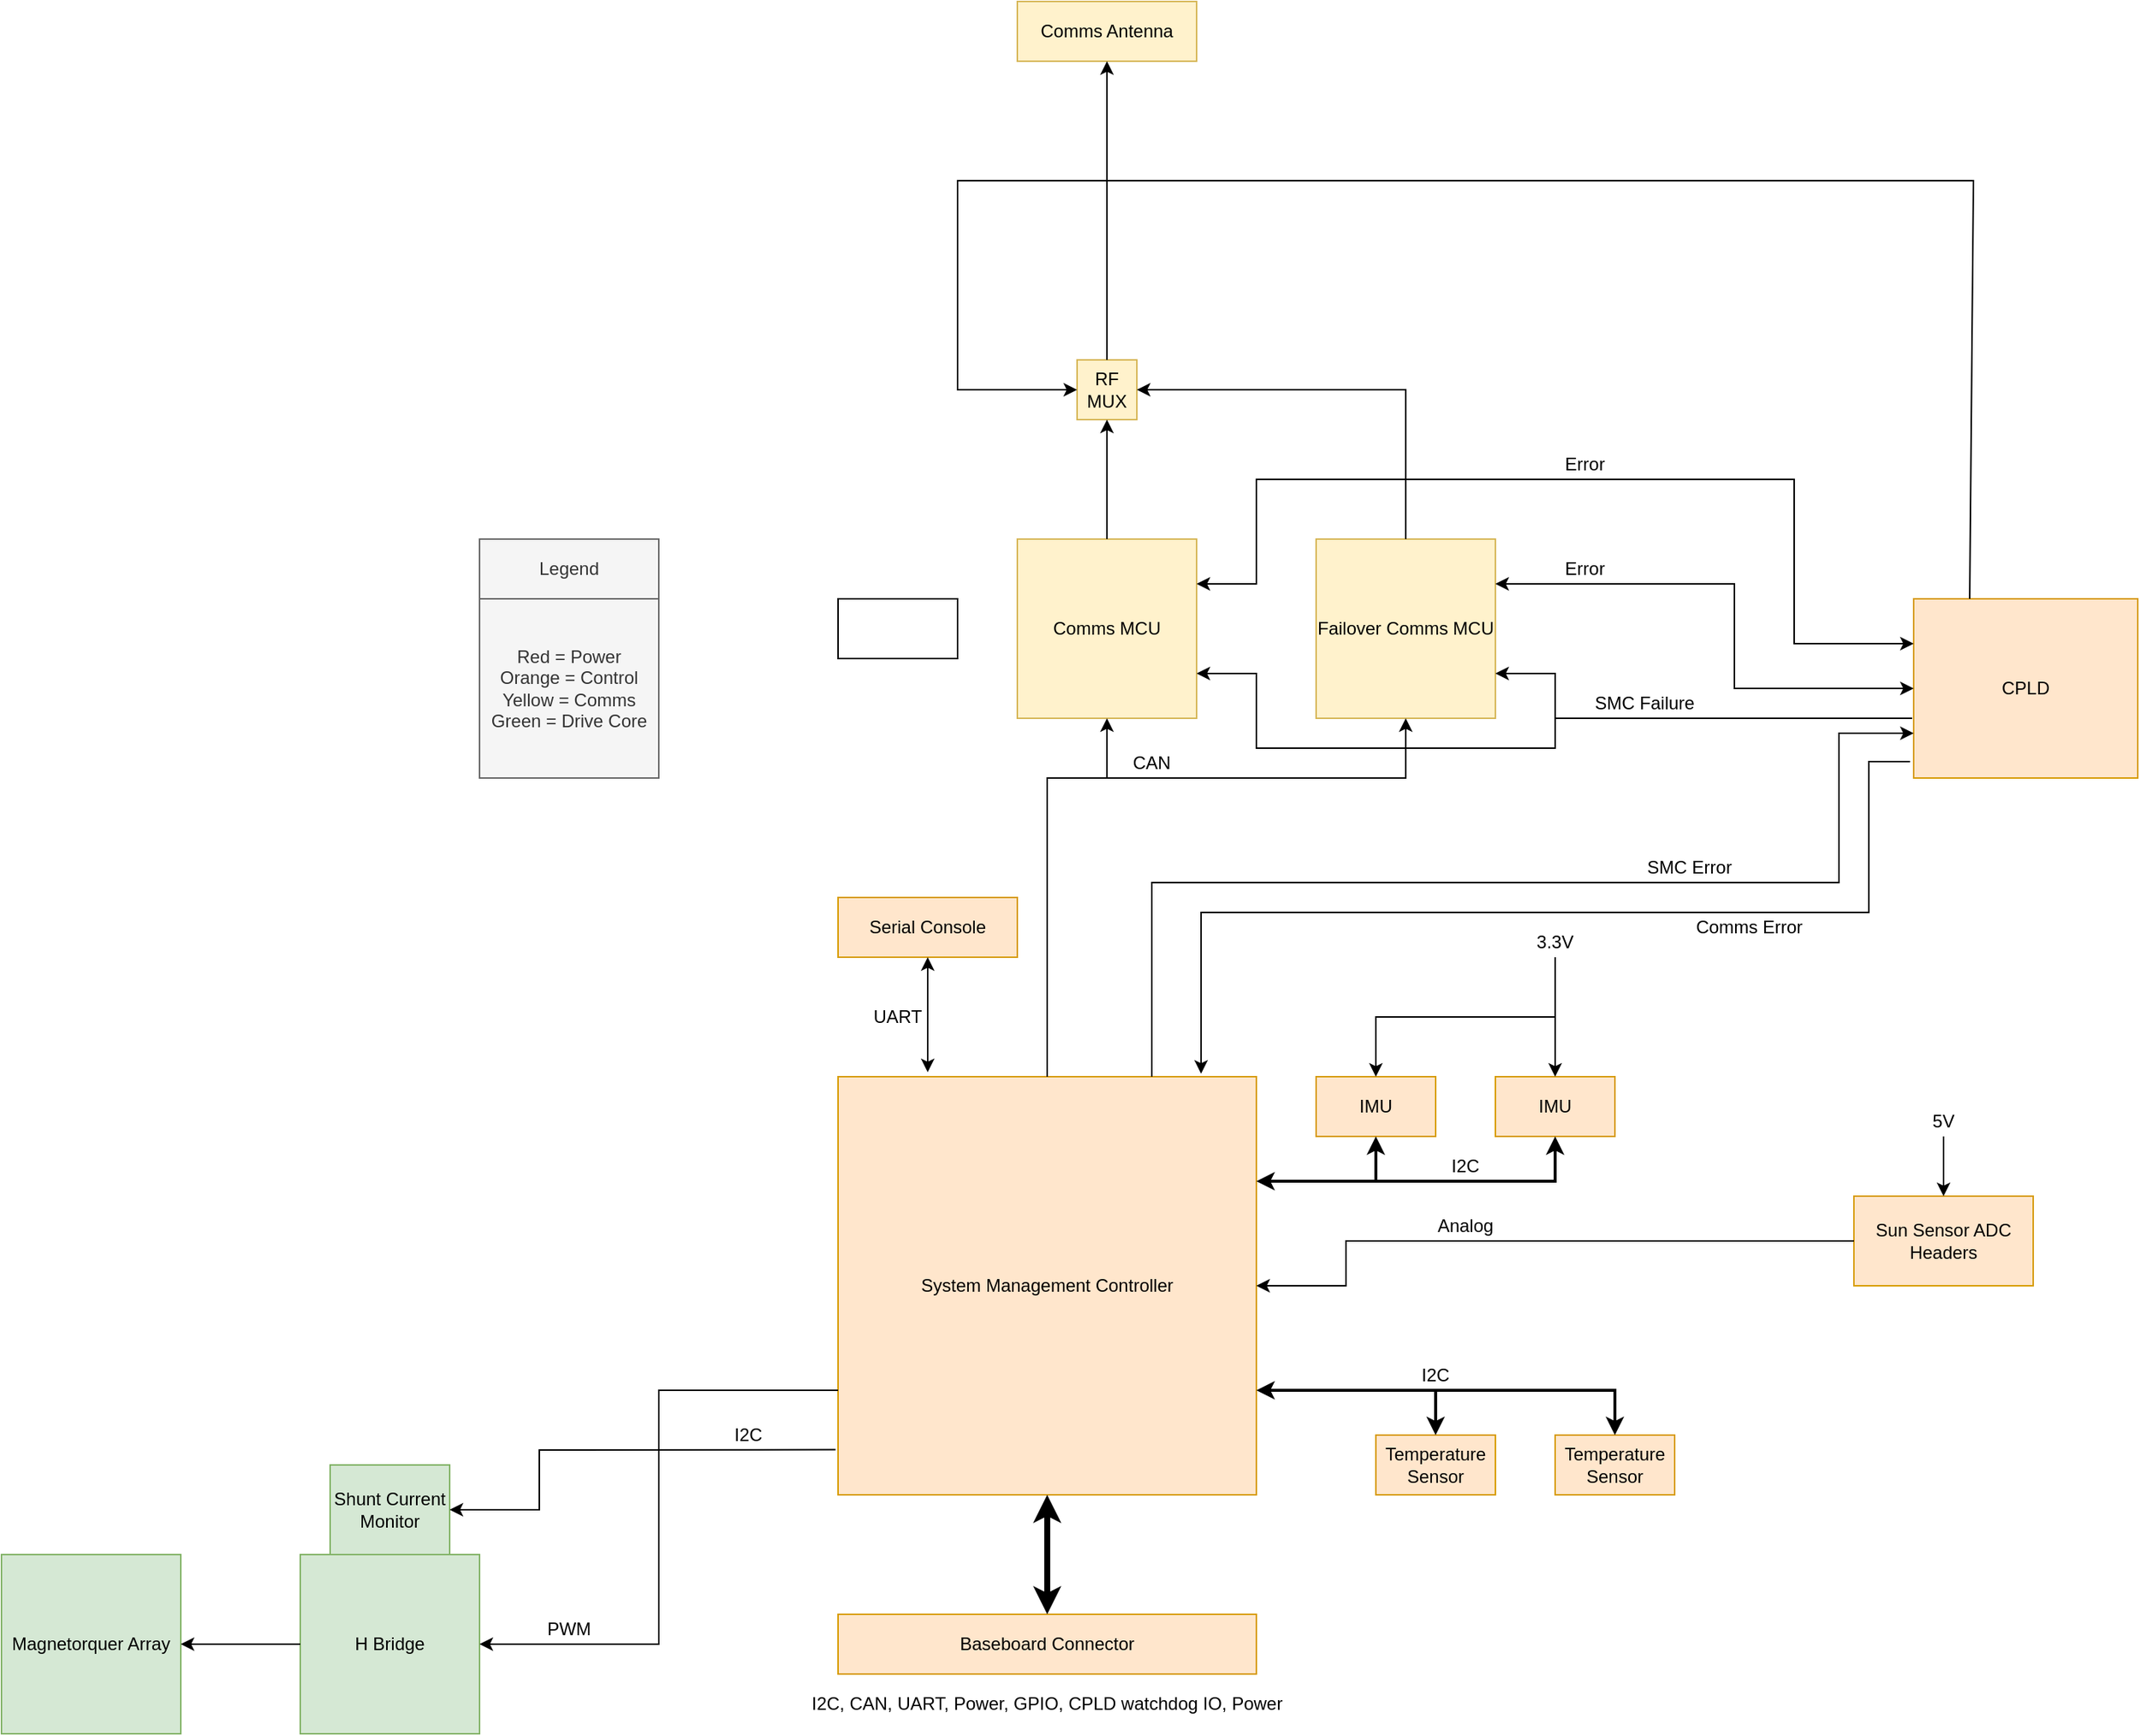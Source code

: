 <mxfile version="13.5.7" type="device"><diagram id="iG2aKO-w3n2W33NzEveG" name="Page-1"><mxGraphModel dx="2272" dy="1922" grid="1" gridSize="10" guides="1" tooltips="1" connect="1" arrows="1" fold="1" page="1" pageScale="1" pageWidth="850" pageHeight="1100" math="0" shadow="0"><root><mxCell id="0"/><mxCell id="1" parent="0"/><mxCell id="vaV3dqy6vKF8Iqe4W89J-3" value="Comms Antenna" style="rounded=0;whiteSpace=wrap;html=1;fillColor=#fff2cc;strokeColor=#d6b656;" parent="1" vertex="1"><mxGeometry x="400" y="-480" width="120" height="40" as="geometry"/></mxCell><mxCell id="vaV3dqy6vKF8Iqe4W89J-4" value="Legend" style="rounded=0;whiteSpace=wrap;html=1;fillColor=#f5f5f5;strokeColor=#666666;fontColor=#333333;" parent="1" vertex="1"><mxGeometry x="40" y="-120" width="120" height="40" as="geometry"/></mxCell><mxCell id="vaV3dqy6vKF8Iqe4W89J-5" value="Red = Power&lt;br&gt;Orange = Control&lt;br&gt;Yellow = Comms&lt;br&gt;Green = Drive Core" style="rounded=0;whiteSpace=wrap;html=1;fillColor=#f5f5f5;strokeColor=#666666;fontColor=#333333;" parent="1" vertex="1"><mxGeometry x="40" y="-80" width="120" height="120" as="geometry"/></mxCell><mxCell id="vaV3dqy6vKF8Iqe4W89J-6" value="Serial Console" style="rounded=0;whiteSpace=wrap;html=1;fillColor=#ffe6cc;strokeColor=#d79b00;" parent="1" vertex="1"><mxGeometry x="280" y="120" width="120" height="40" as="geometry"/></mxCell><mxCell id="vaV3dqy6vKF8Iqe4W89J-9" value="System Management Controller" style="rounded=0;whiteSpace=wrap;html=1;fillColor=#ffe6cc;strokeColor=#d79b00;" parent="1" vertex="1"><mxGeometry x="280" y="240" width="280" height="280" as="geometry"/></mxCell><mxCell id="vaV3dqy6vKF8Iqe4W89J-14" value="" style="endArrow=classic;startArrow=classic;html=1;entryX=0.5;entryY=1;entryDx=0;entryDy=0;" parent="1" target="vaV3dqy6vKF8Iqe4W89J-6" edge="1"><mxGeometry width="50" height="50" relative="1" as="geometry"><mxPoint x="340" y="237" as="sourcePoint"/><mxPoint x="340" y="200" as="targetPoint"/></mxGeometry></mxCell><mxCell id="vaV3dqy6vKF8Iqe4W89J-18" value="Comms MCU" style="rounded=0;whiteSpace=wrap;html=1;fillColor=#fff2cc;strokeColor=#d6b656;" parent="1" vertex="1"><mxGeometry x="400" y="-120" width="120" height="120" as="geometry"/></mxCell><mxCell id="vaV3dqy6vKF8Iqe4W89J-19" value="Failover Comms MCU" style="rounded=0;whiteSpace=wrap;html=1;fillColor=#fff2cc;strokeColor=#d6b656;" parent="1" vertex="1"><mxGeometry x="600" y="-120" width="120" height="120" as="geometry"/></mxCell><mxCell id="vaV3dqy6vKF8Iqe4W89J-23" value="" style="endArrow=classic;html=1;entryX=0.5;entryY=1;entryDx=0;entryDy=0;exitX=0.5;exitY=0;exitDx=0;exitDy=0;rounded=0;" parent="1" source="vaV3dqy6vKF8Iqe4W89J-9" target="vaV3dqy6vKF8Iqe4W89J-18" edge="1"><mxGeometry width="50" height="50" relative="1" as="geometry"><mxPoint x="540" y="130" as="sourcePoint"/><mxPoint x="590" y="80" as="targetPoint"/><Array as="points"><mxPoint x="420" y="40"/><mxPoint x="460" y="40"/></Array></mxGeometry></mxCell><mxCell id="vaV3dqy6vKF8Iqe4W89J-24" value="" style="endArrow=classic;html=1;entryX=0.5;entryY=1;entryDx=0;entryDy=0;rounded=0;" parent="1" target="vaV3dqy6vKF8Iqe4W89J-19" edge="1"><mxGeometry width="50" height="50" relative="1" as="geometry"><mxPoint x="460" y="40" as="sourcePoint"/><mxPoint x="590" y="80" as="targetPoint"/><Array as="points"><mxPoint x="660" y="40"/></Array></mxGeometry></mxCell><mxCell id="vaV3dqy6vKF8Iqe4W89J-25" value="CAN" style="text;html=1;strokeColor=none;fillColor=none;align=center;verticalAlign=middle;whiteSpace=wrap;rounded=0;" parent="1" vertex="1"><mxGeometry x="470" y="20" width="40" height="20" as="geometry"/></mxCell><mxCell id="vaV3dqy6vKF8Iqe4W89J-27" value="RF MUX" style="rounded=0;whiteSpace=wrap;html=1;fillColor=#fff2cc;strokeColor=#d6b656;" parent="1" vertex="1"><mxGeometry x="440" y="-240" width="40" height="40" as="geometry"/></mxCell><mxCell id="vaV3dqy6vKF8Iqe4W89J-28" value="" style="endArrow=classic;html=1;entryX=0.5;entryY=1;entryDx=0;entryDy=0;exitX=0.5;exitY=0;exitDx=0;exitDy=0;" parent="1" source="vaV3dqy6vKF8Iqe4W89J-18" target="vaV3dqy6vKF8Iqe4W89J-27" edge="1"><mxGeometry width="50" height="50" relative="1" as="geometry"><mxPoint x="530" y="-80" as="sourcePoint"/><mxPoint x="470" y="-190" as="targetPoint"/></mxGeometry></mxCell><mxCell id="vaV3dqy6vKF8Iqe4W89J-29" value="" style="endArrow=classic;html=1;entryX=1;entryY=0.5;entryDx=0;entryDy=0;exitX=0.5;exitY=0;exitDx=0;exitDy=0;rounded=0;" parent="1" source="vaV3dqy6vKF8Iqe4W89J-19" target="vaV3dqy6vKF8Iqe4W89J-27" edge="1"><mxGeometry width="50" height="50" relative="1" as="geometry"><mxPoint x="530" y="-80" as="sourcePoint"/><mxPoint x="580" y="-130" as="targetPoint"/><Array as="points"><mxPoint x="660" y="-220"/></Array></mxGeometry></mxCell><mxCell id="vaV3dqy6vKF8Iqe4W89J-30" value="" style="endArrow=classic;html=1;entryX=0.5;entryY=1;entryDx=0;entryDy=0;exitX=0.5;exitY=0;exitDx=0;exitDy=0;" parent="1" source="vaV3dqy6vKF8Iqe4W89J-27" target="vaV3dqy6vKF8Iqe4W89J-3" edge="1"><mxGeometry width="50" height="50" relative="1" as="geometry"><mxPoint x="530" y="-80" as="sourcePoint"/><mxPoint x="580" y="-130" as="targetPoint"/></mxGeometry></mxCell><mxCell id="vaV3dqy6vKF8Iqe4W89J-39" value="H Bridge" style="rounded=0;whiteSpace=wrap;html=1;fillColor=#d5e8d4;strokeColor=#82b366;" parent="1" vertex="1"><mxGeometry x="-80" y="560" width="120" height="120" as="geometry"/></mxCell><mxCell id="vaV3dqy6vKF8Iqe4W89J-41" value="" style="endArrow=classic;html=1;entryX=1;entryY=0.5;entryDx=0;entryDy=0;exitX=0;exitY=0.75;exitDx=0;exitDy=0;rounded=0;" parent="1" source="vaV3dqy6vKF8Iqe4W89J-9" target="vaV3dqy6vKF8Iqe4W89J-39" edge="1"><mxGeometry width="50" height="50" relative="1" as="geometry"><mxPoint x="250" y="630" as="sourcePoint"/><mxPoint x="90" y="610" as="targetPoint"/><Array as="points"><mxPoint x="160" y="450"/><mxPoint x="160" y="620"/></Array></mxGeometry></mxCell><mxCell id="vaV3dqy6vKF8Iqe4W89J-42" value="Magnetorquer Array" style="rounded=0;whiteSpace=wrap;html=1;fillColor=#d5e8d4;strokeColor=#82b366;" parent="1" vertex="1"><mxGeometry x="-280" y="560" width="120" height="120" as="geometry"/></mxCell><mxCell id="vaV3dqy6vKF8Iqe4W89J-43" value="" style="endArrow=classic;html=1;entryX=1;entryY=0.5;entryDx=0;entryDy=0;exitX=0;exitY=0.5;exitDx=0;exitDy=0;" parent="1" source="vaV3dqy6vKF8Iqe4W89J-39" target="vaV3dqy6vKF8Iqe4W89J-42" edge="1"><mxGeometry width="50" height="50" relative="1" as="geometry"><mxPoint x="60" y="690" as="sourcePoint"/><mxPoint x="110" y="640" as="targetPoint"/></mxGeometry></mxCell><mxCell id="vaV3dqy6vKF8Iqe4W89J-44" value="PWM" style="text;html=1;strokeColor=none;fillColor=none;align=center;verticalAlign=middle;whiteSpace=wrap;rounded=0;" parent="1" vertex="1"><mxGeometry x="80" y="600" width="40" height="20" as="geometry"/></mxCell><mxCell id="vaV3dqy6vKF8Iqe4W89J-46" value="Shunt Current Monitor" style="rounded=0;whiteSpace=wrap;html=1;fillColor=#d5e8d4;strokeColor=#82b366;" parent="1" vertex="1"><mxGeometry x="-60" y="500" width="80" height="60" as="geometry"/></mxCell><mxCell id="vaV3dqy6vKF8Iqe4W89J-49" value="" style="endArrow=classic;html=1;entryX=1;entryY=0.5;entryDx=0;entryDy=0;exitX=-0.006;exitY=0.892;exitDx=0;exitDy=0;exitPerimeter=0;rounded=0;" parent="1" source="vaV3dqy6vKF8Iqe4W89J-9" target="vaV3dqy6vKF8Iqe4W89J-46" edge="1"><mxGeometry width="50" height="50" relative="1" as="geometry"><mxPoint x="140" y="570" as="sourcePoint"/><mxPoint x="190" y="520" as="targetPoint"/><Array as="points"><mxPoint x="80" y="490"/><mxPoint x="80" y="530"/></Array></mxGeometry></mxCell><mxCell id="vaV3dqy6vKF8Iqe4W89J-50" value="I2C" style="text;html=1;strokeColor=none;fillColor=none;align=center;verticalAlign=middle;whiteSpace=wrap;rounded=0;" parent="1" vertex="1"><mxGeometry x="200" y="470" width="40" height="20" as="geometry"/></mxCell><mxCell id="vaV3dqy6vKF8Iqe4W89J-51" value="IMU" style="rounded=0;whiteSpace=wrap;html=1;fillColor=#ffe6cc;strokeColor=#d79b00;" parent="1" vertex="1"><mxGeometry x="600" y="240" width="80" height="40" as="geometry"/></mxCell><mxCell id="vaV3dqy6vKF8Iqe4W89J-53" value="IMU" style="rounded=0;whiteSpace=wrap;html=1;fillColor=#ffe6cc;strokeColor=#d79b00;" parent="1" vertex="1"><mxGeometry x="720" y="240" width="80" height="40" as="geometry"/></mxCell><mxCell id="vaV3dqy6vKF8Iqe4W89J-56" value="" style="endArrow=classic;startArrow=classic;html=1;entryX=0.5;entryY=1;entryDx=0;entryDy=0;exitX=1;exitY=0.25;exitDx=0;exitDy=0;rounded=0;strokeWidth=2;" parent="1" source="vaV3dqy6vKF8Iqe4W89J-9" target="vaV3dqy6vKF8Iqe4W89J-53" edge="1"><mxGeometry width="50" height="50" relative="1" as="geometry"><mxPoint x="790" y="410" as="sourcePoint"/><mxPoint x="880" y="280" as="targetPoint"/><Array as="points"><mxPoint x="760" y="310"/></Array></mxGeometry></mxCell><mxCell id="vaV3dqy6vKF8Iqe4W89J-58" value="" style="endArrow=classic;html=1;entryX=0.5;entryY=1;entryDx=0;entryDy=0;strokeWidth=2;" parent="1" target="vaV3dqy6vKF8Iqe4W89J-51" edge="1"><mxGeometry width="50" height="50" relative="1" as="geometry"><mxPoint x="640" y="310" as="sourcePoint"/><mxPoint x="830" y="350" as="targetPoint"/></mxGeometry></mxCell><mxCell id="vaV3dqy6vKF8Iqe4W89J-62" value="" style="endArrow=classic;html=1;entryX=0.5;entryY=0;entryDx=0;entryDy=0;" parent="1" target="vaV3dqy6vKF8Iqe4W89J-53" edge="1"><mxGeometry width="50" height="50" relative="1" as="geometry"><mxPoint x="760" y="160" as="sourcePoint"/><mxPoint x="830" y="300" as="targetPoint"/></mxGeometry></mxCell><mxCell id="vaV3dqy6vKF8Iqe4W89J-63" value="" style="endArrow=classic;html=1;entryX=0.5;entryY=0;entryDx=0;entryDy=0;rounded=0;" parent="1" target="vaV3dqy6vKF8Iqe4W89J-51" edge="1"><mxGeometry width="50" height="50" relative="1" as="geometry"><mxPoint x="760" y="200" as="sourcePoint"/><mxPoint x="830" y="300" as="targetPoint"/><Array as="points"><mxPoint x="640" y="200"/></Array></mxGeometry></mxCell><mxCell id="vaV3dqy6vKF8Iqe4W89J-65" value="3.3V" style="text;html=1;strokeColor=none;fillColor=none;align=center;verticalAlign=middle;whiteSpace=wrap;rounded=0;" parent="1" vertex="1"><mxGeometry x="740" y="140" width="40" height="20" as="geometry"/></mxCell><mxCell id="vaV3dqy6vKF8Iqe4W89J-69" value="Sun Sensor ADC Headers" style="rounded=0;whiteSpace=wrap;html=1;fillColor=#ffe6cc;strokeColor=#d79b00;" parent="1" vertex="1"><mxGeometry x="960" y="320" width="120" height="60" as="geometry"/></mxCell><mxCell id="vaV3dqy6vKF8Iqe4W89J-71" value="" style="endArrow=classic;html=1;entryX=1;entryY=0.5;entryDx=0;entryDy=0;exitX=0;exitY=0.5;exitDx=0;exitDy=0;rounded=0;" parent="1" source="vaV3dqy6vKF8Iqe4W89J-69" target="vaV3dqy6vKF8Iqe4W89J-9" edge="1"><mxGeometry width="50" height="50" relative="1" as="geometry"><mxPoint x="790" y="410" as="sourcePoint"/><mxPoint x="840" y="360" as="targetPoint"/><Array as="points"><mxPoint x="620" y="350"/><mxPoint x="620" y="380"/></Array></mxGeometry></mxCell><mxCell id="vaV3dqy6vKF8Iqe4W89J-72" value="" style="endArrow=classic;html=1;entryX=0.5;entryY=0;entryDx=0;entryDy=0;" parent="1" target="vaV3dqy6vKF8Iqe4W89J-69" edge="1"><mxGeometry width="50" height="50" relative="1" as="geometry"><mxPoint x="1020" y="280" as="sourcePoint"/><mxPoint x="1000" y="280" as="targetPoint"/></mxGeometry></mxCell><mxCell id="vaV3dqy6vKF8Iqe4W89J-73" value="5V" style="text;html=1;strokeColor=none;fillColor=none;align=center;verticalAlign=middle;whiteSpace=wrap;rounded=0;" parent="1" vertex="1"><mxGeometry x="1000" y="260" width="40" height="20" as="geometry"/></mxCell><mxCell id="vaV3dqy6vKF8Iqe4W89J-74" value="Baseboard Connector" style="rounded=0;whiteSpace=wrap;html=1;fillColor=#ffe6cc;strokeColor=#d79b00;" parent="1" vertex="1"><mxGeometry x="280" y="600" width="280" height="40" as="geometry"/></mxCell><mxCell id="vaV3dqy6vKF8Iqe4W89J-76" value="" style="endArrow=classic;startArrow=classic;html=1;entryX=0.5;entryY=1;entryDx=0;entryDy=0;exitX=0.5;exitY=0;exitDx=0;exitDy=0;strokeWidth=4;" parent="1" source="vaV3dqy6vKF8Iqe4W89J-74" target="vaV3dqy6vKF8Iqe4W89J-9" edge="1"><mxGeometry width="50" height="50" relative="1" as="geometry"><mxPoint x="460" y="720" as="sourcePoint"/><mxPoint x="510" y="670" as="targetPoint"/></mxGeometry></mxCell><mxCell id="vaV3dqy6vKF8Iqe4W89J-77" value="I2C, CAN, UART, Power, GPIO, CPLD watchdog IO, Power" style="text;html=1;strokeColor=none;fillColor=none;align=center;verticalAlign=middle;whiteSpace=wrap;rounded=0;" parent="1" vertex="1"><mxGeometry x="240" y="650" width="360" height="20" as="geometry"/></mxCell><mxCell id="1wdkP6ysCp4mUMhD3jtH-1" value="Temperature Sensor" style="rounded=0;whiteSpace=wrap;html=1;fillColor=#ffe6cc;strokeColor=#d79b00;" vertex="1" parent="1"><mxGeometry x="640" y="480" width="80" height="40" as="geometry"/></mxCell><mxCell id="1wdkP6ysCp4mUMhD3jtH-2" value="I2C" style="text;html=1;strokeColor=none;fillColor=none;align=center;verticalAlign=middle;whiteSpace=wrap;rounded=0;" vertex="1" parent="1"><mxGeometry x="680" y="290" width="40" height="20" as="geometry"/></mxCell><mxCell id="1wdkP6ysCp4mUMhD3jtH-3" value="Analog" style="text;html=1;strokeColor=none;fillColor=none;align=center;verticalAlign=middle;whiteSpace=wrap;rounded=0;" vertex="1" parent="1"><mxGeometry x="680" y="330" width="40" height="20" as="geometry"/></mxCell><mxCell id="1wdkP6ysCp4mUMhD3jtH-4" value="Temperature Sensor" style="rounded=0;whiteSpace=wrap;html=1;fillColor=#ffe6cc;strokeColor=#d79b00;" vertex="1" parent="1"><mxGeometry x="760" y="480" width="80" height="40" as="geometry"/></mxCell><mxCell id="1wdkP6ysCp4mUMhD3jtH-6" value="" style="endArrow=classic;startArrow=classic;html=1;exitX=1;exitY=0.75;exitDx=0;exitDy=0;entryX=0.5;entryY=0;entryDx=0;entryDy=0;rounded=0;strokeWidth=2;" edge="1" parent="1" source="vaV3dqy6vKF8Iqe4W89J-9" target="1wdkP6ysCp4mUMhD3jtH-4"><mxGeometry width="50" height="50" relative="1" as="geometry"><mxPoint x="690" y="470" as="sourcePoint"/><mxPoint x="740" y="420" as="targetPoint"/><Array as="points"><mxPoint x="800" y="450"/></Array></mxGeometry></mxCell><mxCell id="1wdkP6ysCp4mUMhD3jtH-7" value="" style="endArrow=classic;html=1;entryX=0.5;entryY=0;entryDx=0;entryDy=0;strokeWidth=2;" edge="1" parent="1" target="1wdkP6ysCp4mUMhD3jtH-1"><mxGeometry width="50" height="50" relative="1" as="geometry"><mxPoint x="680" y="450" as="sourcePoint"/><mxPoint x="740" y="420" as="targetPoint"/></mxGeometry></mxCell><mxCell id="1wdkP6ysCp4mUMhD3jtH-8" value="I2C" style="text;html=1;strokeColor=none;fillColor=none;align=center;verticalAlign=middle;whiteSpace=wrap;rounded=0;" vertex="1" parent="1"><mxGeometry x="660" y="430" width="40" height="20" as="geometry"/></mxCell><mxCell id="1wdkP6ysCp4mUMhD3jtH-10" value="UART" style="text;html=1;strokeColor=none;fillColor=none;align=center;verticalAlign=middle;whiteSpace=wrap;rounded=0;" vertex="1" parent="1"><mxGeometry x="300" y="190" width="40" height="20" as="geometry"/></mxCell><mxCell id="1wdkP6ysCp4mUMhD3jtH-11" value="CPLD" style="rounded=0;whiteSpace=wrap;html=1;fillColor=#ffe6cc;strokeColor=#d79b00;" vertex="1" parent="1"><mxGeometry x="1000" y="-80" width="150" height="120" as="geometry"/></mxCell><mxCell id="1wdkP6ysCp4mUMhD3jtH-12" value="" style="endArrow=classic;html=1;strokeWidth=1;entryX=0;entryY=0.75;entryDx=0;entryDy=0;exitX=0.75;exitY=0;exitDx=0;exitDy=0;rounded=0;" edge="1" parent="1" source="vaV3dqy6vKF8Iqe4W89J-9" target="1wdkP6ysCp4mUMhD3jtH-11"><mxGeometry width="50" height="50" relative="1" as="geometry"><mxPoint x="840" y="220" as="sourcePoint"/><mxPoint x="890" y="170" as="targetPoint"/><Array as="points"><mxPoint x="490" y="110"/><mxPoint x="950" y="110"/><mxPoint x="950" y="10"/></Array></mxGeometry></mxCell><mxCell id="1wdkP6ysCp4mUMhD3jtH-13" value="SMC Error" style="text;html=1;strokeColor=none;fillColor=none;align=center;verticalAlign=middle;whiteSpace=wrap;rounded=0;" vertex="1" parent="1"><mxGeometry x="810" y="90" width="80" height="20" as="geometry"/></mxCell><mxCell id="1wdkP6ysCp4mUMhD3jtH-14" value="" style="endArrow=classic;html=1;strokeWidth=1;exitX=-0.016;exitY=0.908;exitDx=0;exitDy=0;exitPerimeter=0;rounded=0;" edge="1" parent="1" source="1wdkP6ysCp4mUMhD3jtH-11"><mxGeometry width="50" height="50" relative="1" as="geometry"><mxPoint x="790" y="210" as="sourcePoint"/><mxPoint x="523" y="238" as="targetPoint"/><Array as="points"><mxPoint x="970" y="29"/><mxPoint x="970" y="130"/><mxPoint x="523" y="130"/></Array></mxGeometry></mxCell><mxCell id="1wdkP6ysCp4mUMhD3jtH-15" value="Comms Error" style="text;html=1;strokeColor=none;fillColor=none;align=center;verticalAlign=middle;whiteSpace=wrap;rounded=0;" vertex="1" parent="1"><mxGeometry x="840" y="130" width="100" height="20" as="geometry"/></mxCell><mxCell id="1wdkP6ysCp4mUMhD3jtH-17" value="" style="endArrow=classic;html=1;strokeWidth=1;entryX=0;entryY=0.5;entryDx=0;entryDy=0;exitX=0.25;exitY=0;exitDx=0;exitDy=0;rounded=0;" edge="1" parent="1" source="1wdkP6ysCp4mUMhD3jtH-11" target="vaV3dqy6vKF8Iqe4W89J-27"><mxGeometry width="50" height="50" relative="1" as="geometry"><mxPoint x="610" y="20" as="sourcePoint"/><mxPoint x="660" y="-30" as="targetPoint"/><Array as="points"><mxPoint x="1040" y="-360"/><mxPoint x="360" y="-360"/><mxPoint x="360" y="-220"/></Array></mxGeometry></mxCell><mxCell id="1wdkP6ysCp4mUMhD3jtH-19" value="" style="endArrow=classic;html=1;strokeWidth=1;entryX=0;entryY=0.5;entryDx=0;entryDy=0;exitX=1;exitY=0.25;exitDx=0;exitDy=0;rounded=0;startArrow=classic;startFill=1;" edge="1" parent="1" source="vaV3dqy6vKF8Iqe4W89J-19" target="1wdkP6ysCp4mUMhD3jtH-11"><mxGeometry width="50" height="50" relative="1" as="geometry"><mxPoint x="790" y="40" as="sourcePoint"/><mxPoint x="840" y="-10" as="targetPoint"/><Array as="points"><mxPoint x="880" y="-90"/><mxPoint x="880" y="-20"/></Array></mxGeometry></mxCell><mxCell id="1wdkP6ysCp4mUMhD3jtH-20" value="" style="endArrow=classic;html=1;strokeWidth=1;entryX=0;entryY=0.25;entryDx=0;entryDy=0;exitX=1;exitY=0.25;exitDx=0;exitDy=0;rounded=0;startArrow=classic;startFill=1;" edge="1" parent="1" source="vaV3dqy6vKF8Iqe4W89J-18" target="1wdkP6ysCp4mUMhD3jtH-11"><mxGeometry width="50" height="50" relative="1" as="geometry"><mxPoint x="790" y="40" as="sourcePoint"/><mxPoint x="840" y="-10" as="targetPoint"/><Array as="points"><mxPoint x="560" y="-90"/><mxPoint x="560" y="-160"/><mxPoint x="920" y="-160"/><mxPoint x="920" y="-50"/></Array></mxGeometry></mxCell><mxCell id="1wdkP6ysCp4mUMhD3jtH-21" value="Error" style="text;html=1;strokeColor=none;fillColor=none;align=center;verticalAlign=middle;whiteSpace=wrap;rounded=0;" vertex="1" parent="1"><mxGeometry x="760" y="-180" width="40" height="20" as="geometry"/></mxCell><mxCell id="1wdkP6ysCp4mUMhD3jtH-22" value="Error" style="text;html=1;strokeColor=none;fillColor=none;align=center;verticalAlign=middle;whiteSpace=wrap;rounded=0;" vertex="1" parent="1"><mxGeometry x="760" y="-110" width="40" height="20" as="geometry"/></mxCell><mxCell id="1wdkP6ysCp4mUMhD3jtH-23" value="" style="endArrow=classic;html=1;strokeWidth=1;entryX=1;entryY=0.75;entryDx=0;entryDy=0;rounded=0;" edge="1" parent="1" target="vaV3dqy6vKF8Iqe4W89J-19"><mxGeometry width="50" height="50" relative="1" as="geometry"><mxPoint x="999" as="sourcePoint"/><mxPoint x="730" y="20" as="targetPoint"/><Array as="points"><mxPoint x="850"/><mxPoint x="760"/><mxPoint x="760" y="-30"/></Array></mxGeometry></mxCell><mxCell id="1wdkP6ysCp4mUMhD3jtH-24" value="" style="endArrow=classic;html=1;strokeWidth=1;entryX=1;entryY=0.75;entryDx=0;entryDy=0;rounded=0;" edge="1" parent="1" target="vaV3dqy6vKF8Iqe4W89J-18"><mxGeometry width="50" height="50" relative="1" as="geometry"><mxPoint x="760" as="sourcePoint"/><mxPoint x="870" y="80" as="targetPoint"/><Array as="points"><mxPoint x="760" y="20"/><mxPoint x="560" y="20"/><mxPoint x="560" y="-30"/></Array></mxGeometry></mxCell><mxCell id="1wdkP6ysCp4mUMhD3jtH-25" value="SMC Failure" style="text;html=1;strokeColor=none;fillColor=none;align=center;verticalAlign=middle;whiteSpace=wrap;rounded=0;" vertex="1" parent="1"><mxGeometry x="780" y="-20" width="80" height="20" as="geometry"/></mxCell><mxCell id="1wdkP6ysCp4mUMhD3jtH-26" value="" style="rounded=0;whiteSpace=wrap;html=1;" vertex="1" parent="1"><mxGeometry x="280" y="-80" width="80" height="40" as="geometry"/></mxCell></root></mxGraphModel></diagram></mxfile>